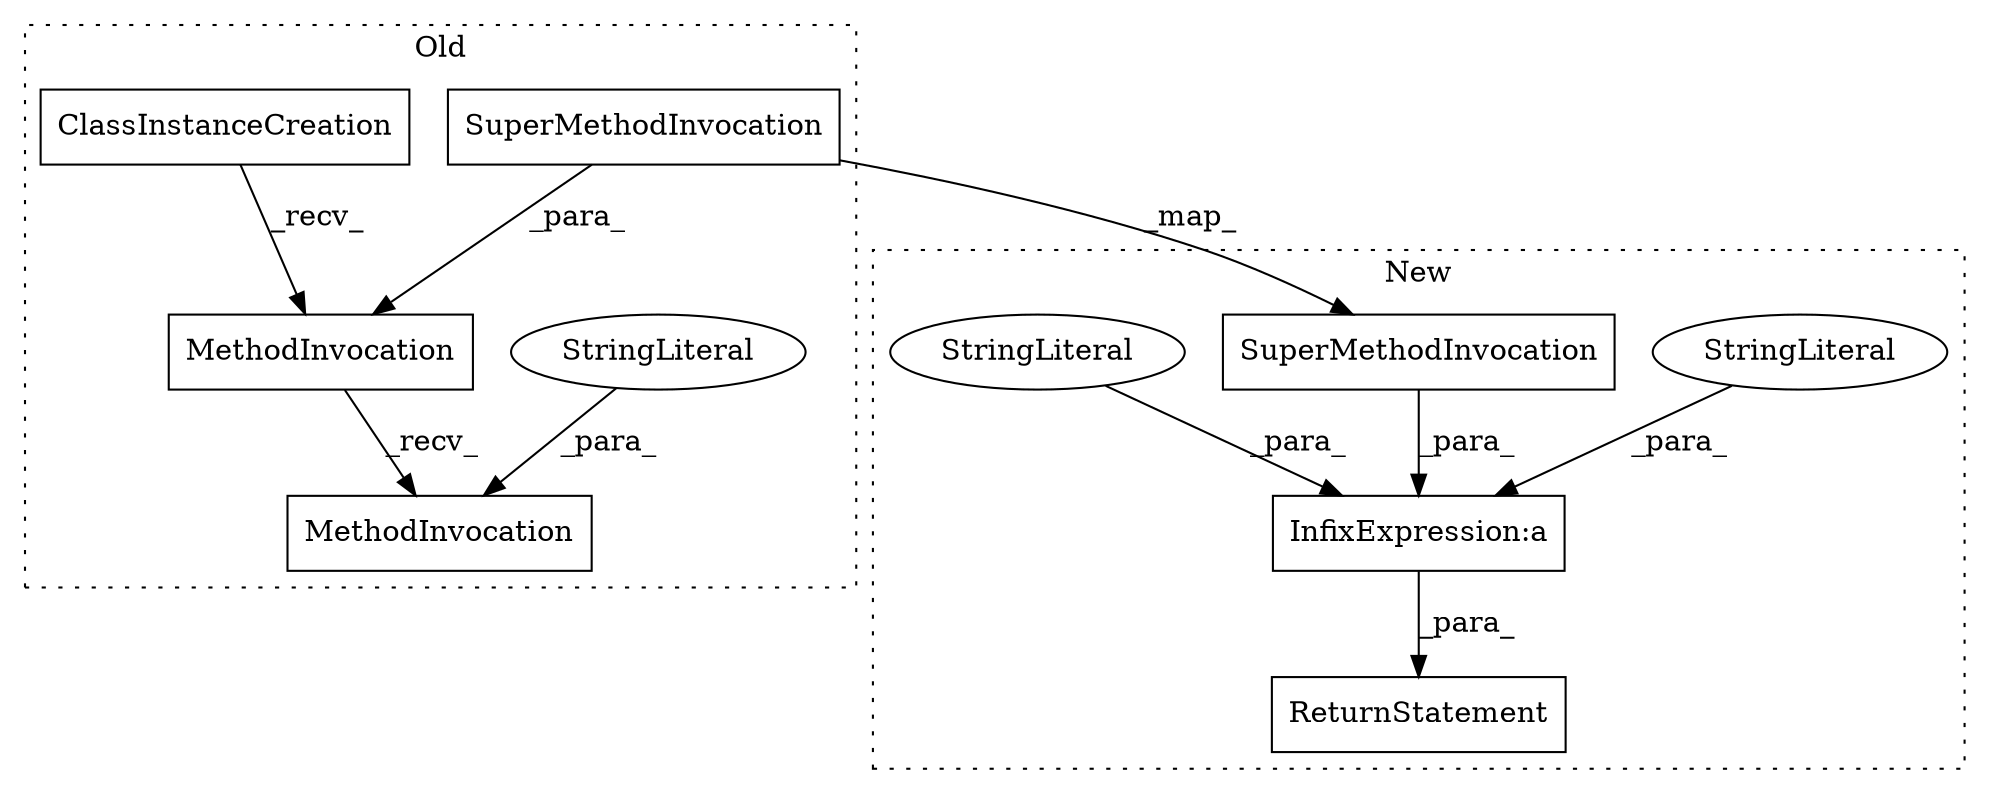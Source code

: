 digraph G {
subgraph cluster0 {
1 [label="ClassInstanceCreation" a="14" s="2112,2147" l="18,1" shape="box"];
2 [label="MethodInvocation" a="32" s="2191,2201" l="7,1" shape="box"];
3 [label="MethodInvocation" a="32" s="2161,2189" l="7,1" shape="box"];
5 [label="StringLiteral" a="45" s="2198" l="3" shape="ellipse"];
7 [label="SuperMethodInvocation" a="48" s="2168,2188" l="15,1" shape="box"];
label = "Old";
style="dotted";
}
subgraph cluster1 {
4 [label="ReturnStatement" a="41" s="1912" l="7" shape="box"];
6 [label="StringLiteral" a="45" s="1963" l="3" shape="ellipse"];
8 [label="SuperMethodInvocation" a="48" s="1939,1959" l="15,1" shape="box"];
9 [label="StringLiteral" a="45" s="1919" l="17" shape="ellipse"];
10 [label="InfixExpression:a" a="27" s="1936" l="3" shape="box"];
label = "New";
style="dotted";
}
1 -> 3 [label="_recv_"];
3 -> 2 [label="_recv_"];
5 -> 2 [label="_para_"];
6 -> 10 [label="_para_"];
7 -> 3 [label="_para_"];
7 -> 8 [label="_map_"];
8 -> 10 [label="_para_"];
9 -> 10 [label="_para_"];
10 -> 4 [label="_para_"];
}